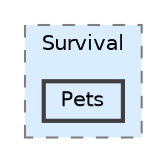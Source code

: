 digraph "Q:/IdleWave/Projet/Assets/Scripts/RogueGenesia/Survival/Pets"
{
 // LATEX_PDF_SIZE
  bgcolor="transparent";
  edge [fontname=Helvetica,fontsize=10,labelfontname=Helvetica,labelfontsize=10];
  node [fontname=Helvetica,fontsize=10,shape=box,height=0.2,width=0.4];
  compound=true
  subgraph clusterdir_2d909ba704f47538bf61aa9015000ce8 {
    graph [ bgcolor="#daedff", pencolor="grey50", label="Survival", fontname=Helvetica,fontsize=10 style="filled,dashed", URL="dir_2d909ba704f47538bf61aa9015000ce8.html",tooltip=""]
  dir_3372686d658f5bbef29e7a6f43ddef87 [label="Pets", fillcolor="#daedff", color="grey25", style="filled,bold", URL="dir_3372686d658f5bbef29e7a6f43ddef87.html",tooltip=""];
  }
}
